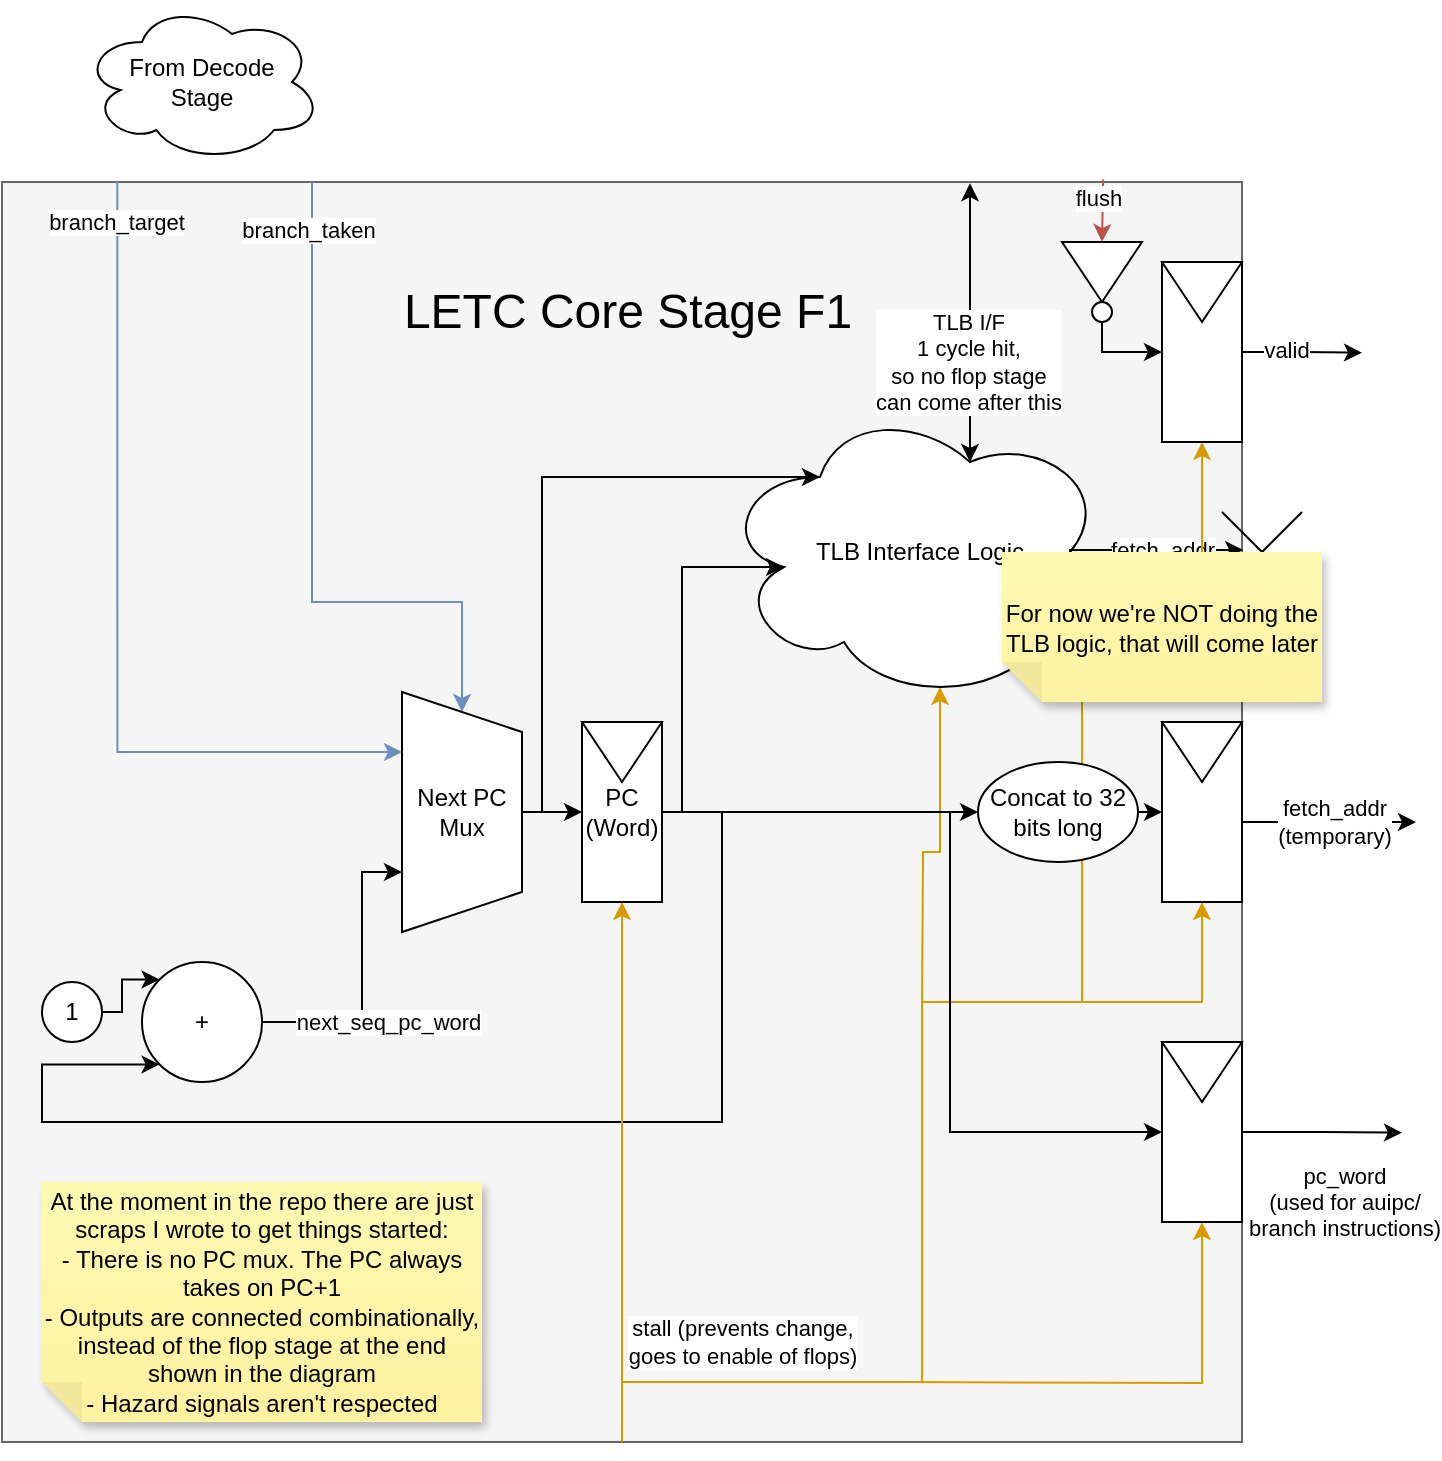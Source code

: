 <mxfile version="24.0.4" type="device">
  <diagram name="Page-1" id="mX2h6JksRinRSsMRI6-A">
    <mxGraphModel dx="1235" dy="745" grid="1" gridSize="10" guides="1" tooltips="1" connect="1" arrows="1" fold="1" page="1" pageScale="1" pageWidth="827" pageHeight="1169" math="0" shadow="0">
      <root>
        <mxCell id="0" />
        <mxCell id="1" parent="0" />
        <mxCell id="oQ6gl76hAbbXNXq-nnLv-1" value="" style="rounded=0;whiteSpace=wrap;html=1;fillColor=#f5f5f5;fontColor=#333333;strokeColor=#666666;" parent="1" vertex="1">
          <mxGeometry x="100" y="110" width="620" height="630" as="geometry" />
        </mxCell>
        <mxCell id="coANpFu0J0LGPG8ZXIQU-22" style="edgeStyle=orthogonalEdgeStyle;rounded=0;orthogonalLoop=1;jettySize=auto;html=1;exitX=0.25;exitY=0;exitDx=0;exitDy=0;entryX=0;entryY=0.5;entryDx=0;entryDy=0;fillColor=#dae8fc;strokeColor=#6c8ebf;" edge="1" parent="1" source="oQ6gl76hAbbXNXq-nnLv-1" target="coANpFu0J0LGPG8ZXIQU-8">
          <mxGeometry relative="1" as="geometry">
            <Array as="points">
              <mxPoint x="255" y="320" />
              <mxPoint x="330" y="320" />
            </Array>
          </mxGeometry>
        </mxCell>
        <mxCell id="coANpFu0J0LGPG8ZXIQU-23" value="branch_taken" style="edgeLabel;html=1;align=center;verticalAlign=middle;resizable=0;points=[];" vertex="1" connectable="0" parent="coANpFu0J0LGPG8ZXIQU-22">
          <mxGeometry x="-0.858" y="-2" relative="1" as="geometry">
            <mxPoint as="offset" />
          </mxGeometry>
        </mxCell>
        <mxCell id="oQ6gl76hAbbXNXq-nnLv-13" value="" style="group" parent="1" vertex="1" connectable="0">
          <mxGeometry x="390" y="380" width="40" height="90" as="geometry" />
        </mxCell>
        <mxCell id="oQ6gl76hAbbXNXq-nnLv-9" value="PC (Word)" style="rounded=0;whiteSpace=wrap;html=1;" parent="oQ6gl76hAbbXNXq-nnLv-13" vertex="1">
          <mxGeometry width="40" height="90" as="geometry" />
        </mxCell>
        <mxCell id="oQ6gl76hAbbXNXq-nnLv-10" value="" style="triangle;whiteSpace=wrap;html=1;direction=south;" parent="oQ6gl76hAbbXNXq-nnLv-13" vertex="1">
          <mxGeometry width="40" height="30" as="geometry" />
        </mxCell>
        <mxCell id="oQ6gl76hAbbXNXq-nnLv-31" value="&lt;font style=&quot;font-size: 24px;&quot;&gt;LETC Core Stage F1&lt;/font&gt;" style="text;html=1;strokeColor=none;fillColor=none;align=center;verticalAlign=middle;whiteSpace=wrap;rounded=0;" parent="1" vertex="1">
          <mxGeometry x="293" y="160" width="240" height="30" as="geometry" />
        </mxCell>
        <mxCell id="coANpFu0J0LGPG8ZXIQU-53" style="edgeStyle=orthogonalEdgeStyle;rounded=0;orthogonalLoop=1;jettySize=auto;html=1;entryX=0.55;entryY=0.95;entryDx=0;entryDy=0;entryPerimeter=0;fillColor=#ffe6cc;strokeColor=#d79b00;" edge="1" parent="1" target="oQ6gl76hAbbXNXq-nnLv-69">
          <mxGeometry relative="1" as="geometry">
            <mxPoint x="560" y="520" as="sourcePoint" />
          </mxGeometry>
        </mxCell>
        <mxCell id="oQ6gl76hAbbXNXq-nnLv-69" value="TLB Interface Logic" style="ellipse;shape=cloud;whiteSpace=wrap;html=1;" parent="1" vertex="1">
          <mxGeometry x="459" y="220" width="200" height="150" as="geometry" />
        </mxCell>
        <mxCell id="oQ6gl76hAbbXNXq-nnLv-75" style="edgeStyle=orthogonalEdgeStyle;rounded=0;orthogonalLoop=1;jettySize=auto;html=1;exitX=0.625;exitY=0.2;exitDx=0;exitDy=0;exitPerimeter=0;entryX=0.781;entryY=0.001;entryDx=0;entryDy=0;entryPerimeter=0;startArrow=classic;startFill=1;" parent="1" source="oQ6gl76hAbbXNXq-nnLv-69" target="oQ6gl76hAbbXNXq-nnLv-1" edge="1">
          <mxGeometry relative="1" as="geometry">
            <Array as="points">
              <mxPoint x="584" y="111" />
            </Array>
          </mxGeometry>
        </mxCell>
        <mxCell id="oQ6gl76hAbbXNXq-nnLv-76" value="TLB I/F&lt;div&gt;1 cycle hit,&lt;/div&gt;&lt;div&gt;so no flop stage&lt;/div&gt;&lt;div&gt;can come after this&lt;/div&gt;" style="edgeLabel;html=1;align=center;verticalAlign=middle;resizable=0;points=[];" parent="oQ6gl76hAbbXNXq-nnLv-75" vertex="1" connectable="0">
          <mxGeometry x="0.044" y="1" relative="1" as="geometry">
            <mxPoint y="23" as="offset" />
          </mxGeometry>
        </mxCell>
        <mxCell id="oQ6gl76hAbbXNXq-nnLv-77" style="edgeStyle=orthogonalEdgeStyle;rounded=0;orthogonalLoop=1;jettySize=auto;html=1;exitX=0.875;exitY=0.5;exitDx=0;exitDy=0;exitPerimeter=0;entryX=1.001;entryY=0.292;entryDx=0;entryDy=0;entryPerimeter=0;" parent="1" source="oQ6gl76hAbbXNXq-nnLv-69" target="oQ6gl76hAbbXNXq-nnLv-1" edge="1">
          <mxGeometry relative="1" as="geometry">
            <Array as="points">
              <mxPoint x="634" y="294" />
            </Array>
          </mxGeometry>
        </mxCell>
        <mxCell id="oQ6gl76hAbbXNXq-nnLv-78" value="fetch_addr" style="edgeLabel;html=1;align=center;verticalAlign=middle;resizable=0;points=[];" parent="oQ6gl76hAbbXNXq-nnLv-77" vertex="1" connectable="0">
          <mxGeometry x="-0.207" y="1" relative="1" as="geometry">
            <mxPoint x="12" y="1" as="offset" />
          </mxGeometry>
        </mxCell>
        <mxCell id="coANpFu0J0LGPG8ZXIQU-3" value="" style="group" vertex="1" connectable="0" parent="1">
          <mxGeometry x="680" y="380" width="40" height="90" as="geometry" />
        </mxCell>
        <mxCell id="coANpFu0J0LGPG8ZXIQU-1" value="" style="rounded=0;whiteSpace=wrap;html=1;" vertex="1" parent="coANpFu0J0LGPG8ZXIQU-3">
          <mxGeometry width="40" height="90" as="geometry" />
        </mxCell>
        <mxCell id="coANpFu0J0LGPG8ZXIQU-2" value="" style="triangle;whiteSpace=wrap;html=1;direction=south;" vertex="1" parent="coANpFu0J0LGPG8ZXIQU-3">
          <mxGeometry width="40" height="30" as="geometry" />
        </mxCell>
        <mxCell id="coANpFu0J0LGPG8ZXIQU-4" value="" style="shape=mxgraph.sysml.x;" vertex="1" parent="1">
          <mxGeometry x="710" y="275" width="40" height="40" as="geometry" />
        </mxCell>
        <mxCell id="coANpFu0J0LGPG8ZXIQU-6" style="edgeStyle=orthogonalEdgeStyle;rounded=0;orthogonalLoop=1;jettySize=auto;html=1;exitX=0.875;exitY=0.5;exitDx=0;exitDy=0;exitPerimeter=0;entryX=1.001;entryY=0.292;entryDx=0;entryDy=0;entryPerimeter=0;" edge="1" parent="1">
          <mxGeometry relative="1" as="geometry">
            <Array as="points">
              <mxPoint x="720" y="430" />
            </Array>
            <mxPoint x="720" y="431" as="sourcePoint" />
            <mxPoint x="807" y="430" as="targetPoint" />
          </mxGeometry>
        </mxCell>
        <mxCell id="coANpFu0J0LGPG8ZXIQU-7" value="fetch_addr&lt;div&gt;(temporary)&lt;/div&gt;" style="edgeLabel;html=1;align=center;verticalAlign=middle;resizable=0;points=[];" vertex="1" connectable="0" parent="coANpFu0J0LGPG8ZXIQU-6">
          <mxGeometry x="-0.207" y="1" relative="1" as="geometry">
            <mxPoint x="12" y="1" as="offset" />
          </mxGeometry>
        </mxCell>
        <mxCell id="coANpFu0J0LGPG8ZXIQU-11" style="edgeStyle=orthogonalEdgeStyle;rounded=0;orthogonalLoop=1;jettySize=auto;html=1;exitX=0.5;exitY=0;exitDx=0;exitDy=0;" edge="1" parent="1" source="coANpFu0J0LGPG8ZXIQU-8" target="oQ6gl76hAbbXNXq-nnLv-9">
          <mxGeometry relative="1" as="geometry" />
        </mxCell>
        <mxCell id="coANpFu0J0LGPG8ZXIQU-8" value="&lt;div&gt;Next PC Mux&lt;/div&gt;" style="shape=trapezoid;perimeter=trapezoidPerimeter;whiteSpace=wrap;html=1;fixedSize=1;direction=south;" vertex="1" parent="1">
          <mxGeometry x="300" y="365" width="60" height="120" as="geometry" />
        </mxCell>
        <mxCell id="coANpFu0J0LGPG8ZXIQU-9" style="edgeStyle=orthogonalEdgeStyle;rounded=0;orthogonalLoop=1;jettySize=auto;html=1;exitX=1;exitY=0.5;exitDx=0;exitDy=0;entryX=0.16;entryY=0.55;entryDx=0;entryDy=0;entryPerimeter=0;" edge="1" parent="1" source="oQ6gl76hAbbXNXq-nnLv-9" target="oQ6gl76hAbbXNXq-nnLv-69">
          <mxGeometry relative="1" as="geometry">
            <Array as="points">
              <mxPoint x="440" y="425" />
              <mxPoint x="440" y="303" />
            </Array>
          </mxGeometry>
        </mxCell>
        <mxCell id="coANpFu0J0LGPG8ZXIQU-12" style="edgeStyle=orthogonalEdgeStyle;rounded=0;orthogonalLoop=1;jettySize=auto;html=1;exitX=0.5;exitY=0;exitDx=0;exitDy=0;entryX=0.25;entryY=0.25;entryDx=0;entryDy=0;entryPerimeter=0;" edge="1" parent="1" source="coANpFu0J0LGPG8ZXIQU-8" target="oQ6gl76hAbbXNXq-nnLv-69">
          <mxGeometry relative="1" as="geometry">
            <Array as="points">
              <mxPoint x="370" y="425" />
              <mxPoint x="370" y="258" />
            </Array>
          </mxGeometry>
        </mxCell>
        <mxCell id="coANpFu0J0LGPG8ZXIQU-16" style="edgeStyle=orthogonalEdgeStyle;rounded=0;orthogonalLoop=1;jettySize=auto;html=1;exitX=1;exitY=0.5;exitDx=0;exitDy=0;entryX=0.75;entryY=1;entryDx=0;entryDy=0;" edge="1" parent="1" source="coANpFu0J0LGPG8ZXIQU-13" target="coANpFu0J0LGPG8ZXIQU-8">
          <mxGeometry relative="1" as="geometry">
            <Array as="points">
              <mxPoint x="280" y="530" />
              <mxPoint x="280" y="455" />
            </Array>
          </mxGeometry>
        </mxCell>
        <mxCell id="coANpFu0J0LGPG8ZXIQU-19" value="next_seq_pc_word" style="edgeLabel;html=1;align=center;verticalAlign=middle;resizable=0;points=[];" vertex="1" connectable="0" parent="coANpFu0J0LGPG8ZXIQU-16">
          <mxGeometry x="-0.41" y="3" relative="1" as="geometry">
            <mxPoint x="20" y="3" as="offset" />
          </mxGeometry>
        </mxCell>
        <mxCell id="coANpFu0J0LGPG8ZXIQU-13" value="+" style="ellipse;whiteSpace=wrap;html=1;aspect=fixed;" vertex="1" parent="1">
          <mxGeometry x="170" y="500" width="60" height="60" as="geometry" />
        </mxCell>
        <mxCell id="coANpFu0J0LGPG8ZXIQU-14" style="edgeStyle=orthogonalEdgeStyle;rounded=0;orthogonalLoop=1;jettySize=auto;html=1;exitX=1;exitY=0.5;exitDx=0;exitDy=0;entryX=0;entryY=1;entryDx=0;entryDy=0;" edge="1" parent="1" source="oQ6gl76hAbbXNXq-nnLv-9" target="coANpFu0J0LGPG8ZXIQU-13">
          <mxGeometry relative="1" as="geometry">
            <Array as="points">
              <mxPoint x="460" y="425" />
              <mxPoint x="460" y="580" />
              <mxPoint x="120" y="580" />
              <mxPoint x="120" y="551" />
            </Array>
          </mxGeometry>
        </mxCell>
        <mxCell id="coANpFu0J0LGPG8ZXIQU-17" style="edgeStyle=orthogonalEdgeStyle;rounded=0;orthogonalLoop=1;jettySize=auto;html=1;exitX=1;exitY=0.5;exitDx=0;exitDy=0;entryX=0;entryY=0;entryDx=0;entryDy=0;" edge="1" parent="1" source="coANpFu0J0LGPG8ZXIQU-15" target="coANpFu0J0LGPG8ZXIQU-13">
          <mxGeometry relative="1" as="geometry">
            <Array as="points">
              <mxPoint x="160" y="525" />
              <mxPoint x="160" y="509" />
            </Array>
          </mxGeometry>
        </mxCell>
        <mxCell id="coANpFu0J0LGPG8ZXIQU-15" value="1" style="ellipse;whiteSpace=wrap;html=1;aspect=fixed;" vertex="1" parent="1">
          <mxGeometry x="120" y="510" width="30" height="30" as="geometry" />
        </mxCell>
        <mxCell id="coANpFu0J0LGPG8ZXIQU-18" style="edgeStyle=orthogonalEdgeStyle;rounded=0;orthogonalLoop=1;jettySize=auto;html=1;exitX=0.5;exitY=1;exitDx=0;exitDy=0;entryX=0.5;entryY=1;entryDx=0;entryDy=0;fillColor=#ffe6cc;strokeColor=#d79b00;" edge="1" parent="1" source="oQ6gl76hAbbXNXq-nnLv-1" target="oQ6gl76hAbbXNXq-nnLv-9">
          <mxGeometry relative="1" as="geometry">
            <Array as="points">
              <mxPoint x="410" y="620" />
              <mxPoint x="410" y="620" />
            </Array>
          </mxGeometry>
        </mxCell>
        <mxCell id="coANpFu0J0LGPG8ZXIQU-26" value="stall (prevents change,&lt;div&gt;goes to enable of flops)&lt;/div&gt;" style="edgeLabel;html=1;align=center;verticalAlign=middle;resizable=0;points=[];" vertex="1" connectable="0" parent="coANpFu0J0LGPG8ZXIQU-18">
          <mxGeometry x="-0.863" y="3" relative="1" as="geometry">
            <mxPoint x="63" y="-32" as="offset" />
          </mxGeometry>
        </mxCell>
        <mxCell id="coANpFu0J0LGPG8ZXIQU-20" style="edgeStyle=orthogonalEdgeStyle;rounded=0;orthogonalLoop=1;jettySize=auto;html=1;exitX=0.093;exitY=-0.001;exitDx=0;exitDy=0;entryX=0.25;entryY=1;entryDx=0;entryDy=0;exitPerimeter=0;fillColor=#dae8fc;strokeColor=#6c8ebf;" edge="1" parent="1" source="oQ6gl76hAbbXNXq-nnLv-1" target="coANpFu0J0LGPG8ZXIQU-8">
          <mxGeometry relative="1" as="geometry">
            <Array as="points">
              <mxPoint x="158" y="395" />
            </Array>
          </mxGeometry>
        </mxCell>
        <mxCell id="coANpFu0J0LGPG8ZXIQU-21" value="branch_target" style="edgeLabel;html=1;align=center;verticalAlign=middle;resizable=0;points=[];" vertex="1" connectable="0" parent="coANpFu0J0LGPG8ZXIQU-20">
          <mxGeometry x="-0.861" y="-1" relative="1" as="geometry">
            <mxPoint y="-9" as="offset" />
          </mxGeometry>
        </mxCell>
        <mxCell id="coANpFu0J0LGPG8ZXIQU-24" value="From Decode&lt;div&gt;Stage&lt;/div&gt;" style="ellipse;shape=cloud;whiteSpace=wrap;html=1;" vertex="1" parent="1">
          <mxGeometry x="140" y="20" width="120" height="80" as="geometry" />
        </mxCell>
        <mxCell id="coANpFu0J0LGPG8ZXIQU-25" style="edgeStyle=orthogonalEdgeStyle;rounded=0;orthogonalLoop=1;jettySize=auto;html=1;entryX=0.5;entryY=1;entryDx=0;entryDy=0;fillColor=#ffe6cc;strokeColor=#d79b00;" edge="1" parent="1" target="coANpFu0J0LGPG8ZXIQU-1">
          <mxGeometry relative="1" as="geometry">
            <mxPoint x="410" y="710" as="sourcePoint" />
            <mxPoint x="699.58" y="470" as="targetPoint" />
            <Array as="points">
              <mxPoint x="560" y="710" />
              <mxPoint x="560" y="520" />
              <mxPoint x="700" y="520" />
            </Array>
          </mxGeometry>
        </mxCell>
        <mxCell id="coANpFu0J0LGPG8ZXIQU-27" value="" style="group" vertex="1" connectable="0" parent="1">
          <mxGeometry x="680" y="150" width="40" height="90" as="geometry" />
        </mxCell>
        <mxCell id="coANpFu0J0LGPG8ZXIQU-30" style="edgeStyle=orthogonalEdgeStyle;rounded=0;orthogonalLoop=1;jettySize=auto;html=1;exitX=1;exitY=0.5;exitDx=0;exitDy=0;" edge="1" parent="coANpFu0J0LGPG8ZXIQU-27" source="coANpFu0J0LGPG8ZXIQU-28">
          <mxGeometry relative="1" as="geometry">
            <mxPoint x="100" y="45.333" as="targetPoint" />
          </mxGeometry>
        </mxCell>
        <mxCell id="coANpFu0J0LGPG8ZXIQU-31" value="valid" style="edgeLabel;html=1;align=center;verticalAlign=middle;resizable=0;points=[];" vertex="1" connectable="0" parent="coANpFu0J0LGPG8ZXIQU-30">
          <mxGeometry x="-0.299" y="1" relative="1" as="geometry">
            <mxPoint as="offset" />
          </mxGeometry>
        </mxCell>
        <mxCell id="coANpFu0J0LGPG8ZXIQU-61" style="edgeStyle=orthogonalEdgeStyle;rounded=0;orthogonalLoop=1;jettySize=auto;html=1;exitX=0.5;exitY=1;exitDx=0;exitDy=0;entryX=0.5;entryY=1;entryDx=0;entryDy=0;fillColor=#ffe6cc;strokeColor=#d79b00;" edge="1" parent="coANpFu0J0LGPG8ZXIQU-27" target="coANpFu0J0LGPG8ZXIQU-28">
          <mxGeometry relative="1" as="geometry">
            <mxPoint y="370" as="sourcePoint" />
            <Array as="points">
              <mxPoint x="-40" y="370" />
              <mxPoint x="-40" y="190" />
              <mxPoint x="20" y="190" />
            </Array>
          </mxGeometry>
        </mxCell>
        <mxCell id="coANpFu0J0LGPG8ZXIQU-28" value="" style="rounded=0;whiteSpace=wrap;html=1;" vertex="1" parent="coANpFu0J0LGPG8ZXIQU-27">
          <mxGeometry width="40" height="90" as="geometry" />
        </mxCell>
        <mxCell id="coANpFu0J0LGPG8ZXIQU-29" value="" style="triangle;whiteSpace=wrap;html=1;direction=south;" vertex="1" parent="coANpFu0J0LGPG8ZXIQU-27">
          <mxGeometry width="40" height="30" as="geometry" />
        </mxCell>
        <mxCell id="coANpFu0J0LGPG8ZXIQU-33" value="" style="triangle;whiteSpace=wrap;html=1;direction=south;" vertex="1" parent="1">
          <mxGeometry x="630" y="140" width="40" height="30" as="geometry" />
        </mxCell>
        <mxCell id="coANpFu0J0LGPG8ZXIQU-39" value="" style="group" vertex="1" connectable="0" parent="1">
          <mxGeometry x="680" y="540" width="40" height="90" as="geometry" />
        </mxCell>
        <mxCell id="coANpFu0J0LGPG8ZXIQU-43" style="edgeStyle=orthogonalEdgeStyle;rounded=0;orthogonalLoop=1;jettySize=auto;html=1;exitX=1;exitY=0.5;exitDx=0;exitDy=0;" edge="1" parent="coANpFu0J0LGPG8ZXIQU-39" source="coANpFu0J0LGPG8ZXIQU-40">
          <mxGeometry relative="1" as="geometry">
            <mxPoint x="120" y="45.333" as="targetPoint" />
          </mxGeometry>
        </mxCell>
        <mxCell id="coANpFu0J0LGPG8ZXIQU-44" value="pc_word&lt;div&gt;(used for auipc/&lt;/div&gt;&lt;div&gt;branch instructions)&lt;/div&gt;" style="edgeLabel;html=1;align=center;verticalAlign=middle;resizable=0;points=[];" vertex="1" connectable="0" parent="coANpFu0J0LGPG8ZXIQU-43">
          <mxGeometry x="-0.043" y="1" relative="1" as="geometry">
            <mxPoint x="12" y="36" as="offset" />
          </mxGeometry>
        </mxCell>
        <mxCell id="coANpFu0J0LGPG8ZXIQU-54" style="edgeStyle=orthogonalEdgeStyle;rounded=0;orthogonalLoop=1;jettySize=auto;html=1;entryX=0.5;entryY=1;entryDx=0;entryDy=0;fillColor=#ffe6cc;strokeColor=#d79b00;" edge="1" parent="coANpFu0J0LGPG8ZXIQU-39" target="coANpFu0J0LGPG8ZXIQU-40">
          <mxGeometry relative="1" as="geometry">
            <mxPoint x="-130" y="170" as="sourcePoint" />
          </mxGeometry>
        </mxCell>
        <mxCell id="coANpFu0J0LGPG8ZXIQU-40" value="" style="rounded=0;whiteSpace=wrap;html=1;" vertex="1" parent="coANpFu0J0LGPG8ZXIQU-39">
          <mxGeometry width="40" height="90" as="geometry" />
        </mxCell>
        <mxCell id="coANpFu0J0LGPG8ZXIQU-41" value="" style="triangle;whiteSpace=wrap;html=1;direction=south;" vertex="1" parent="coANpFu0J0LGPG8ZXIQU-39">
          <mxGeometry width="40" height="30" as="geometry" />
        </mxCell>
        <mxCell id="coANpFu0J0LGPG8ZXIQU-42" style="edgeStyle=orthogonalEdgeStyle;rounded=0;orthogonalLoop=1;jettySize=auto;html=1;exitX=1;exitY=0.5;exitDx=0;exitDy=0;entryX=0;entryY=0.5;entryDx=0;entryDy=0;" edge="1" parent="1" target="coANpFu0J0LGPG8ZXIQU-40">
          <mxGeometry relative="1" as="geometry">
            <mxPoint x="434.0" y="425.0" as="sourcePoint" />
            <mxPoint x="684" y="585" as="targetPoint" />
            <Array as="points">
              <mxPoint x="574" y="425" />
              <mxPoint x="574" y="585" />
            </Array>
          </mxGeometry>
        </mxCell>
        <mxCell id="coANpFu0J0LGPG8ZXIQU-51" style="edgeStyle=orthogonalEdgeStyle;rounded=0;orthogonalLoop=1;jettySize=auto;html=1;exitX=0.5;exitY=1;exitDx=0;exitDy=0;" edge="1" parent="1" source="coANpFu0J0LGPG8ZXIQU-45" target="coANpFu0J0LGPG8ZXIQU-28">
          <mxGeometry relative="1" as="geometry">
            <Array as="points">
              <mxPoint x="650" y="195" />
            </Array>
          </mxGeometry>
        </mxCell>
        <mxCell id="coANpFu0J0LGPG8ZXIQU-45" value="" style="ellipse;whiteSpace=wrap;html=1;aspect=fixed;" vertex="1" parent="1">
          <mxGeometry x="645" y="170" width="10" height="10" as="geometry" />
        </mxCell>
        <mxCell id="coANpFu0J0LGPG8ZXIQU-49" style="edgeStyle=orthogonalEdgeStyle;rounded=0;orthogonalLoop=1;jettySize=auto;html=1;exitX=0.888;exitY=-0.002;exitDx=0;exitDy=0;entryX=0;entryY=0.5;entryDx=0;entryDy=0;exitPerimeter=0;fillColor=#f8cecc;strokeColor=#b85450;" edge="1" parent="1" source="oQ6gl76hAbbXNXq-nnLv-1" target="coANpFu0J0LGPG8ZXIQU-33">
          <mxGeometry relative="1" as="geometry" />
        </mxCell>
        <mxCell id="coANpFu0J0LGPG8ZXIQU-50" value="flush" style="edgeLabel;html=1;align=center;verticalAlign=middle;resizable=0;points=[];" vertex="1" connectable="0" parent="coANpFu0J0LGPG8ZXIQU-49">
          <mxGeometry x="-0.363" y="-2" relative="1" as="geometry">
            <mxPoint as="offset" />
          </mxGeometry>
        </mxCell>
        <mxCell id="coANpFu0J0LGPG8ZXIQU-52" value="At the moment in the repo there are just scraps I wrote to get things started:&lt;div&gt;- There is no PC mux. The PC always takes on PC+1&lt;/div&gt;&lt;div&gt;- Outputs are connected combinationally, instead of the flop stage at the end shown in the diagram&lt;/div&gt;&lt;div&gt;- Hazard signals aren&#39;t respected&lt;/div&gt;" style="shape=note;whiteSpace=wrap;html=1;backgroundOutline=1;fontColor=#000000;darkOpacity=0.05;fillColor=#FFF9B2;strokeColor=none;fillStyle=solid;direction=west;gradientDirection=north;gradientColor=#FFF2A1;shadow=1;size=20;pointerEvents=1;" vertex="1" parent="1">
          <mxGeometry x="120" y="610" width="220" height="120" as="geometry" />
        </mxCell>
        <mxCell id="coANpFu0J0LGPG8ZXIQU-59" value="" style="edgeStyle=orthogonalEdgeStyle;rounded=0;orthogonalLoop=1;jettySize=auto;html=1;exitX=1;exitY=0.5;exitDx=0;exitDy=0;entryX=0;entryY=0.5;entryDx=0;entryDy=0;" edge="1" parent="1" source="oQ6gl76hAbbXNXq-nnLv-9" target="coANpFu0J0LGPG8ZXIQU-57">
          <mxGeometry relative="1" as="geometry">
            <mxPoint x="430" y="425" as="sourcePoint" />
            <mxPoint x="680" y="425" as="targetPoint" />
          </mxGeometry>
        </mxCell>
        <mxCell id="coANpFu0J0LGPG8ZXIQU-60" style="edgeStyle=orthogonalEdgeStyle;rounded=0;orthogonalLoop=1;jettySize=auto;html=1;exitX=1;exitY=0.5;exitDx=0;exitDy=0;entryX=0;entryY=0.5;entryDx=0;entryDy=0;" edge="1" parent="1" source="coANpFu0J0LGPG8ZXIQU-57" target="coANpFu0J0LGPG8ZXIQU-1">
          <mxGeometry relative="1" as="geometry" />
        </mxCell>
        <mxCell id="coANpFu0J0LGPG8ZXIQU-57" value="Concat to 32&lt;div&gt;bits long&lt;/div&gt;" style="ellipse;whiteSpace=wrap;html=1;" vertex="1" parent="1">
          <mxGeometry x="588" y="400" width="80" height="50" as="geometry" />
        </mxCell>
        <mxCell id="oQ6gl76hAbbXNXq-nnLv-72" value="For now we&#39;re NOT doing the TLB logic, that will come later" style="shape=note;whiteSpace=wrap;html=1;backgroundOutline=1;fontColor=#000000;darkOpacity=0.05;fillColor=#FFF9B2;strokeColor=none;fillStyle=solid;direction=west;gradientDirection=north;gradientColor=#FFF2A1;shadow=1;size=20;pointerEvents=1;" parent="1" vertex="1">
          <mxGeometry x="600" y="295" width="160" height="75" as="geometry" />
        </mxCell>
      </root>
    </mxGraphModel>
  </diagram>
</mxfile>
